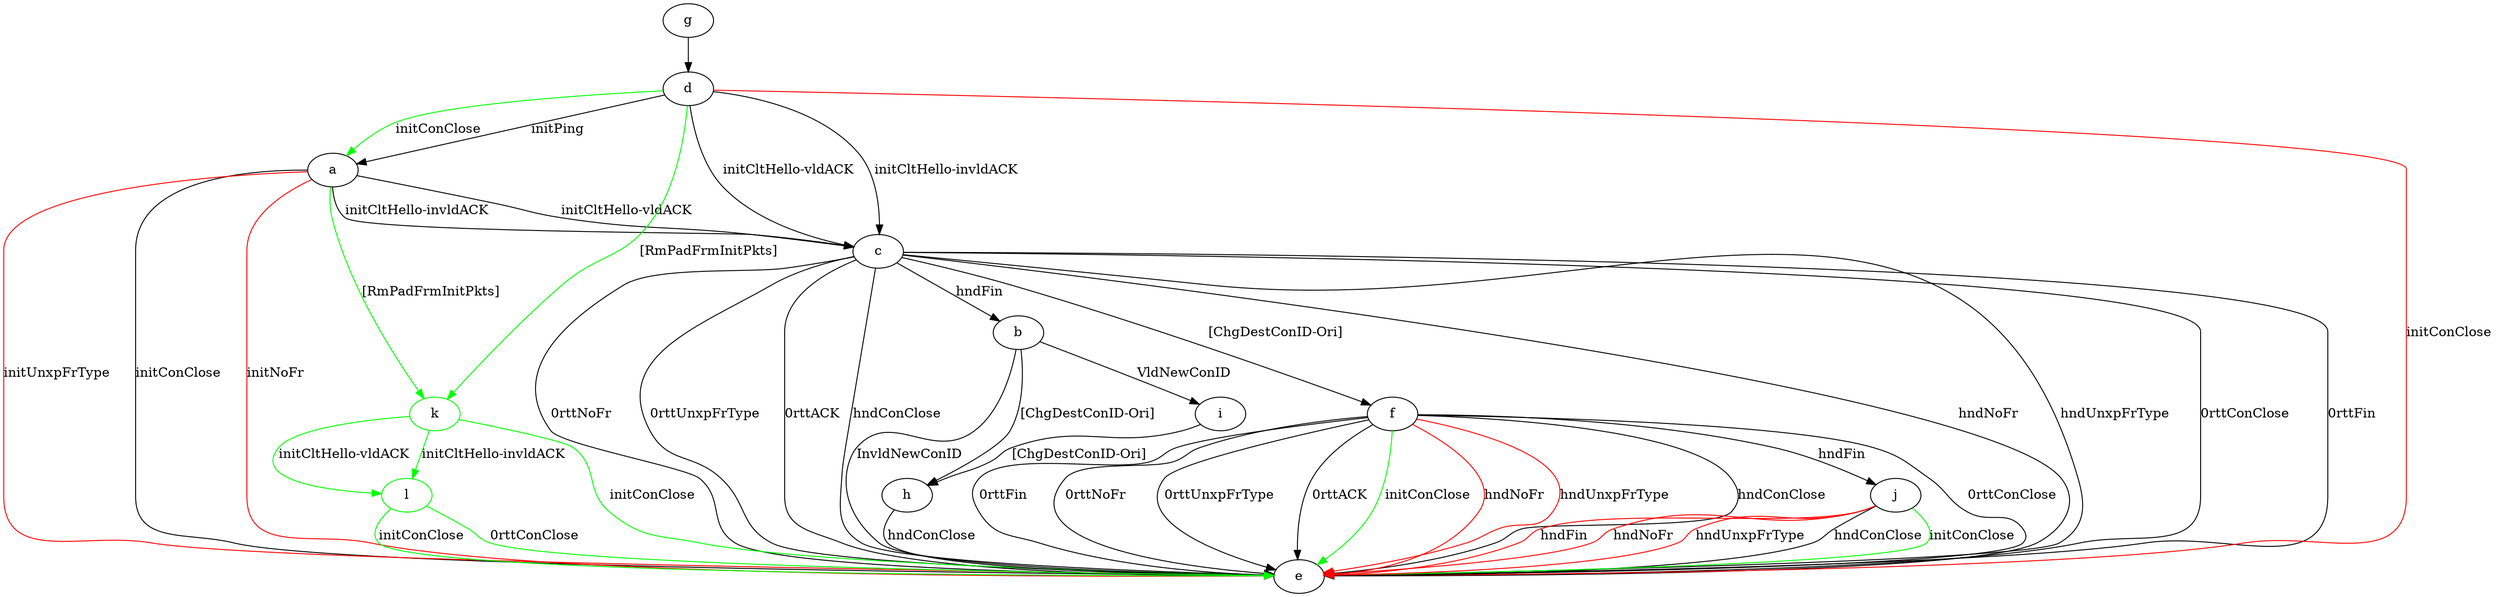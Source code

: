 digraph "" {
	a -> c	[key=0,
		label="initCltHello-vldACK "];
	a -> c	[key=1,
		label="initCltHello-invldACK "];
	a -> e	[key=0,
		label="initConClose "];
	a -> e	[key=1,
		color=red,
		label="initNoFr "];
	a -> e	[key=2,
		color=red,
		label="initUnxpFrType "];
	k	[color=green];
	a -> k	[key=0,
		color=green,
		label="[RmPadFrmInitPkts] "];
	b -> e	[key=0,
		label="InvldNewConID "];
	b -> h	[key=0,
		label="[ChgDestConID-Ori] "];
	b -> i	[key=0,
		label="VldNewConID "];
	c -> b	[key=0,
		label="hndFin "];
	c -> e	[key=0,
		label="hndConClose "];
	c -> e	[key=1,
		label="hndNoFr "];
	c -> e	[key=2,
		label="hndUnxpFrType "];
	c -> e	[key=3,
		label="0rttConClose "];
	c -> e	[key=4,
		label="0rttFin "];
	c -> e	[key=5,
		label="0rttNoFr "];
	c -> e	[key=6,
		label="0rttUnxpFrType "];
	c -> e	[key=7,
		label="0rttACK "];
	c -> f	[key=0,
		label="[ChgDestConID-Ori] "];
	d -> a	[key=0,
		label="initPing "];
	d -> a	[key=1,
		color=green,
		label="initConClose "];
	d -> c	[key=0,
		label="initCltHello-vldACK "];
	d -> c	[key=1,
		label="initCltHello-invldACK "];
	d -> e	[key=0,
		color=red,
		label="initConClose "];
	d -> k	[key=0,
		color=green,
		label="[RmPadFrmInitPkts] "];
	f -> e	[key=0,
		label="hndConClose "];
	f -> e	[key=1,
		label="0rttConClose "];
	f -> e	[key=2,
		label="0rttFin "];
	f -> e	[key=3,
		label="0rttNoFr "];
	f -> e	[key=4,
		label="0rttUnxpFrType "];
	f -> e	[key=5,
		label="0rttACK "];
	f -> e	[key=6,
		color=green,
		label="initConClose "];
	f -> e	[key=7,
		color=red,
		label="hndNoFr "];
	f -> e	[key=8,
		color=red,
		label="hndUnxpFrType "];
	f -> j	[key=0,
		label="hndFin "];
	g -> d	[key=0];
	h -> e	[key=0,
		label="hndConClose "];
	i -> h	[key=0,
		label="[ChgDestConID-Ori] "];
	j -> e	[key=0,
		label="hndConClose "];
	j -> e	[key=1,
		color=green,
		label="initConClose "];
	j -> e	[key=2,
		color=red,
		label="hndFin "];
	j -> e	[key=3,
		color=red,
		label="hndNoFr "];
	j -> e	[key=4,
		color=red,
		label="hndUnxpFrType "];
	k -> e	[key=0,
		color=green,
		label="initConClose "];
	l	[color=green];
	k -> l	[key=0,
		color=green,
		label="initCltHello-vldACK "];
	k -> l	[key=1,
		color=green,
		label="initCltHello-invldACK "];
	l -> e	[key=0,
		color=green,
		label="initConClose "];
	l -> e	[key=1,
		color=green,
		label="0rttConClose "];
}
